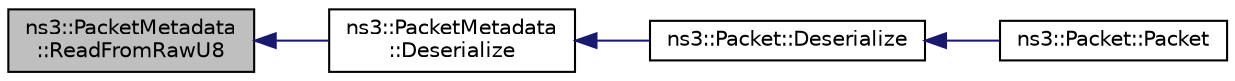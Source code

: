 digraph "ns3::PacketMetadata::ReadFromRawU8"
{
  edge [fontname="Helvetica",fontsize="10",labelfontname="Helvetica",labelfontsize="10"];
  node [fontname="Helvetica",fontsize="10",shape=record];
  rankdir="LR";
  Node1 [label="ns3::PacketMetadata\l::ReadFromRawU8",height=0.2,width=0.4,color="black", fillcolor="grey75", style="filled", fontcolor="black"];
  Node1 -> Node2 [dir="back",color="midnightblue",fontsize="10",style="solid"];
  Node2 [label="ns3::PacketMetadata\l::Deserialize",height=0.2,width=0.4,color="black", fillcolor="white", style="filled",URL="$d1/db1/classns3_1_1PacketMetadata.html#a88efb0a5ff0339b9430ded4e3452397d",tooltip="Deserialization from raw uint8_t*. "];
  Node2 -> Node3 [dir="back",color="midnightblue",fontsize="10",style="solid"];
  Node3 [label="ns3::Packet::Deserialize",height=0.2,width=0.4,color="black", fillcolor="white", style="filled",URL="$dd/d7a/classns3_1_1Packet.html#a196f5609e8b04efef405cab130612151",tooltip="Deserializes a packet. "];
  Node3 -> Node4 [dir="back",color="midnightblue",fontsize="10",style="solid"];
  Node4 [label="ns3::Packet::Packet",height=0.2,width=0.4,color="black", fillcolor="white", style="filled",URL="$dd/d7a/classns3_1_1Packet.html#ab2d46939241156115411e66aa1a65f09",tooltip="Create a new packet from the serialized buffer. "];
}
